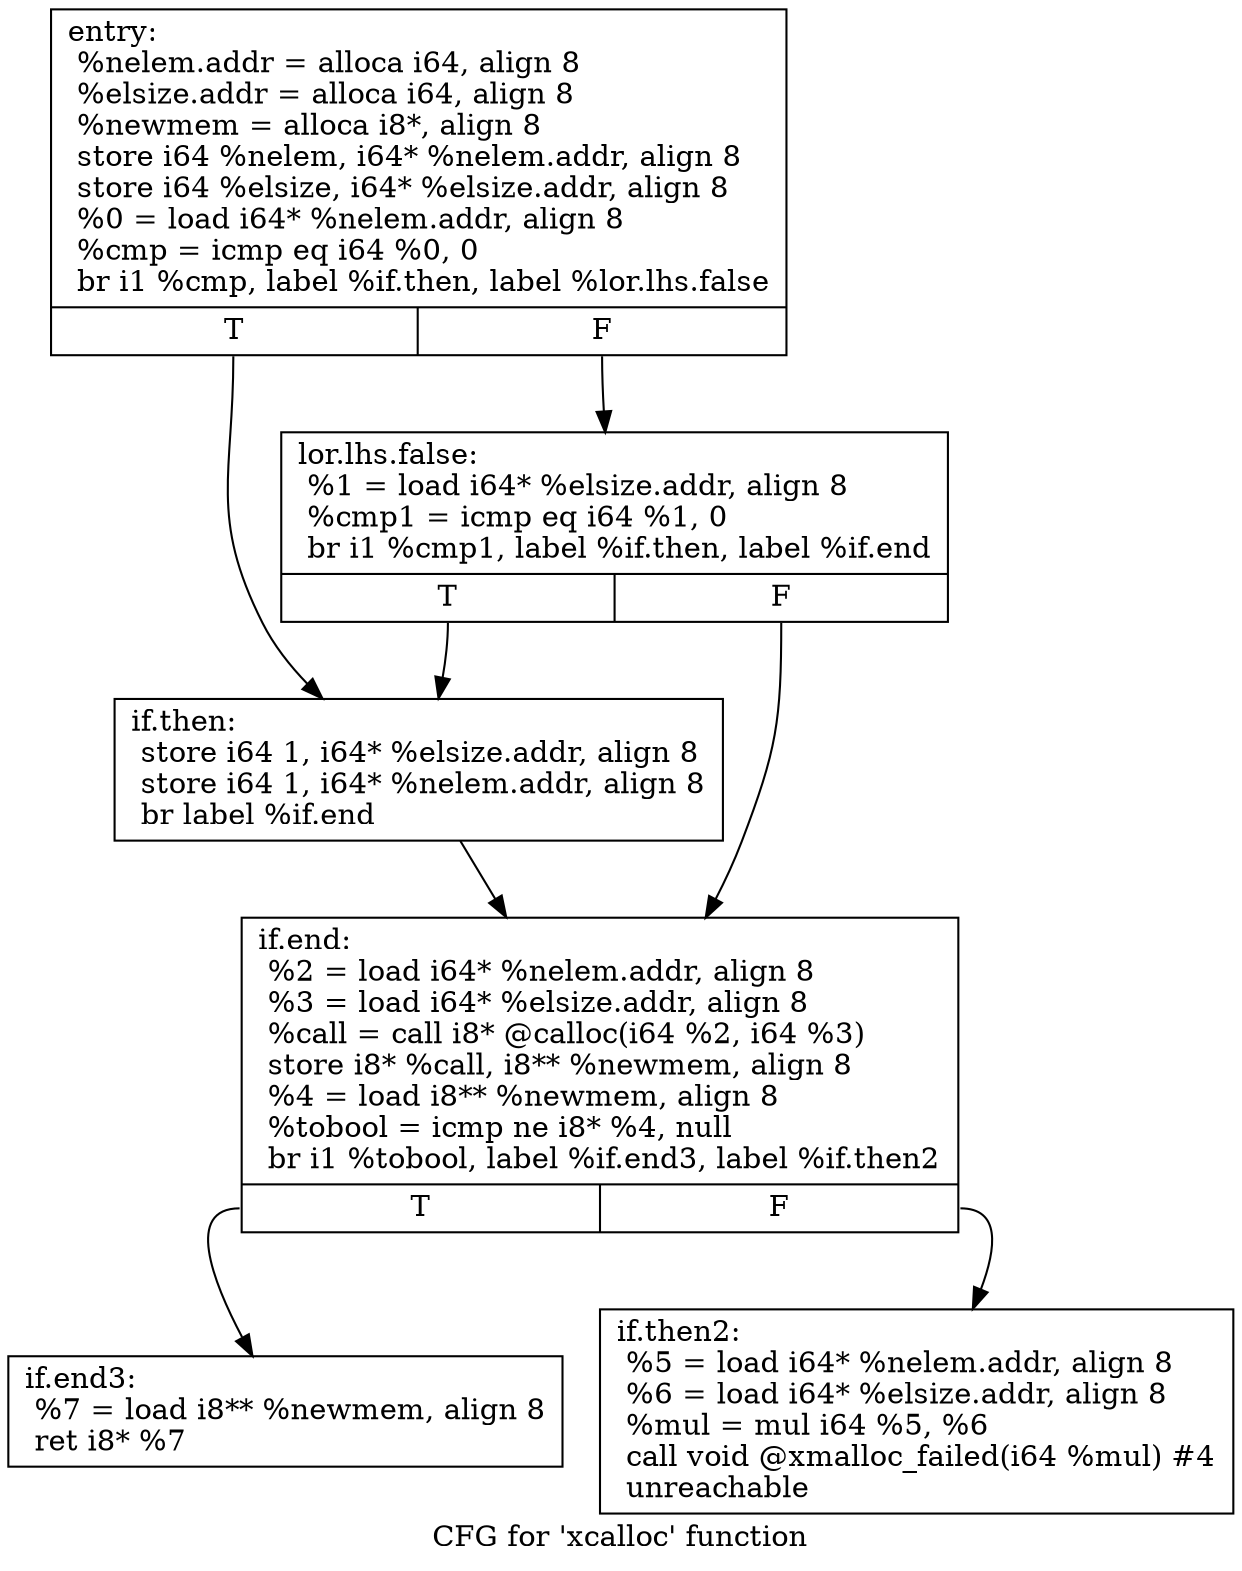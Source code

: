 digraph "CFG for 'xcalloc' function" {
	label="CFG for 'xcalloc' function";

	Node0x26aee00 [shape=record,label="{entry:\l  %nelem.addr = alloca i64, align 8\l  %elsize.addr = alloca i64, align 8\l  %newmem = alloca i8*, align 8\l  store i64 %nelem, i64* %nelem.addr, align 8\l  store i64 %elsize, i64* %elsize.addr, align 8\l  %0 = load i64* %nelem.addr, align 8\l  %cmp = icmp eq i64 %0, 0\l  br i1 %cmp, label %if.then, label %lor.lhs.false\l|{<s0>T|<s1>F}}"];
	Node0x26aee00:s0 -> Node0x26aeec0;
	Node0x26aee00:s1 -> Node0x26aee60;
	Node0x26aee60 [shape=record,label="{lor.lhs.false:                                    \l  %1 = load i64* %elsize.addr, align 8\l  %cmp1 = icmp eq i64 %1, 0\l  br i1 %cmp1, label %if.then, label %if.end\l|{<s0>T|<s1>F}}"];
	Node0x26aee60:s0 -> Node0x26aeec0;
	Node0x26aee60:s1 -> Node0x26aef20;
	Node0x26aeec0 [shape=record,label="{if.then:                                          \l  store i64 1, i64* %elsize.addr, align 8\l  store i64 1, i64* %nelem.addr, align 8\l  br label %if.end\l}"];
	Node0x26aeec0 -> Node0x26aef20;
	Node0x26aef20 [shape=record,label="{if.end:                                           \l  %2 = load i64* %nelem.addr, align 8\l  %3 = load i64* %elsize.addr, align 8\l  %call = call i8* @calloc(i64 %2, i64 %3)\l  store i8* %call, i8** %newmem, align 8\l  %4 = load i8** %newmem, align 8\l  %tobool = icmp ne i8* %4, null\l  br i1 %tobool, label %if.end3, label %if.then2\l|{<s0>T|<s1>F}}"];
	Node0x26aef20:s0 -> Node0x26aefe0;
	Node0x26aef20:s1 -> Node0x26aef80;
	Node0x26aef80 [shape=record,label="{if.then2:                                         \l  %5 = load i64* %nelem.addr, align 8\l  %6 = load i64* %elsize.addr, align 8\l  %mul = mul i64 %5, %6\l  call void @xmalloc_failed(i64 %mul) #4\l  unreachable\l}"];
	Node0x26aefe0 [shape=record,label="{if.end3:                                          \l  %7 = load i8** %newmem, align 8\l  ret i8* %7\l}"];
}
